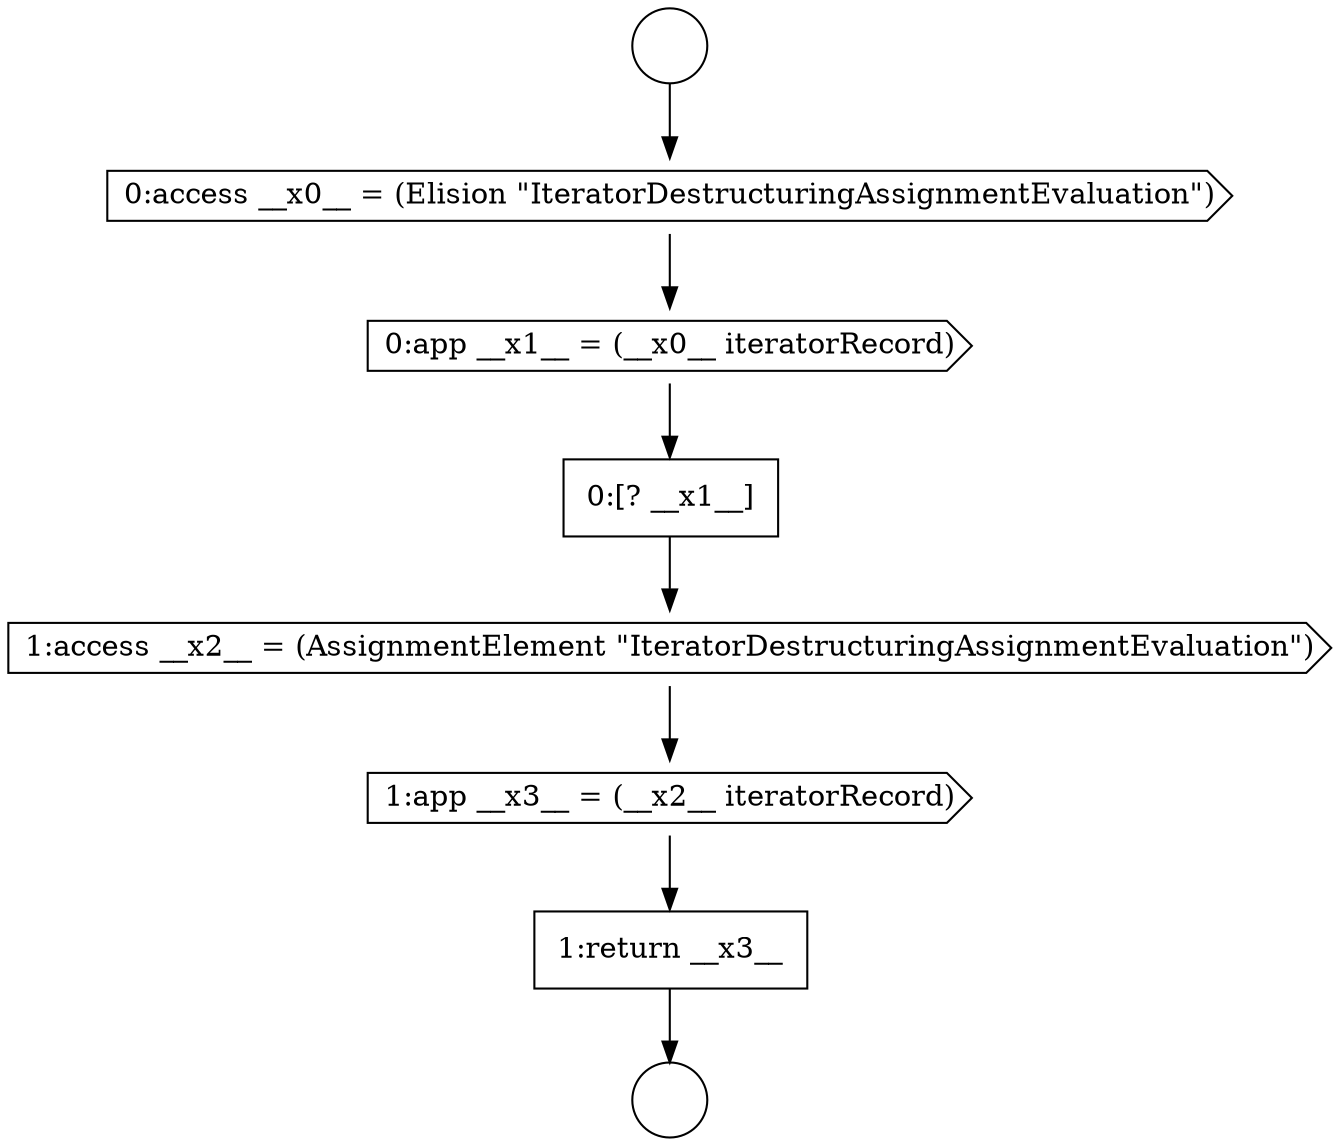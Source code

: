 digraph {
  node5288 [shape=cds, label=<<font color="black">1:access __x2__ = (AssignmentElement &quot;IteratorDestructuringAssignmentEvaluation&quot;)</font>> color="black" fillcolor="white" style=filled]
  node5285 [shape=cds, label=<<font color="black">0:access __x0__ = (Elision &quot;IteratorDestructuringAssignmentEvaluation&quot;)</font>> color="black" fillcolor="white" style=filled]
  node5286 [shape=cds, label=<<font color="black">0:app __x1__ = (__x0__ iteratorRecord)</font>> color="black" fillcolor="white" style=filled]
  node5287 [shape=none, margin=0, label=<<font color="black">
    <table border="0" cellborder="1" cellspacing="0" cellpadding="10">
      <tr><td align="left">0:[? __x1__]</td></tr>
    </table>
  </font>> color="black" fillcolor="white" style=filled]
  node5284 [shape=circle label=" " color="black" fillcolor="white" style=filled]
  node5289 [shape=cds, label=<<font color="black">1:app __x3__ = (__x2__ iteratorRecord)</font>> color="black" fillcolor="white" style=filled]
  node5290 [shape=none, margin=0, label=<<font color="black">
    <table border="0" cellborder="1" cellspacing="0" cellpadding="10">
      <tr><td align="left">1:return __x3__</td></tr>
    </table>
  </font>> color="black" fillcolor="white" style=filled]
  node5283 [shape=circle label=" " color="black" fillcolor="white" style=filled]
  node5290 -> node5284 [ color="black"]
  node5287 -> node5288 [ color="black"]
  node5285 -> node5286 [ color="black"]
  node5288 -> node5289 [ color="black"]
  node5289 -> node5290 [ color="black"]
  node5283 -> node5285 [ color="black"]
  node5286 -> node5287 [ color="black"]
}
